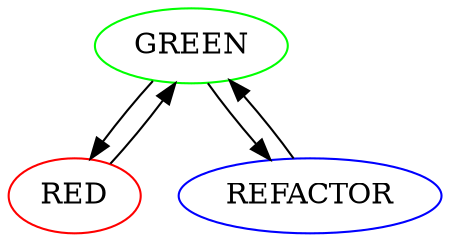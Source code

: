 digraph {

    RED[label="RED",color="red"];
    GREEN[label="GREEN",color="green"];
    REFACTOR[label="REFACTOR",color="blue"];
        
    GREEN -> REFACTOR ;
    GREEN -> RED;
    RED -> GREEN;
    REFACTOR -> GREEN;
    
    {rank=source; GREEN}
    
}
